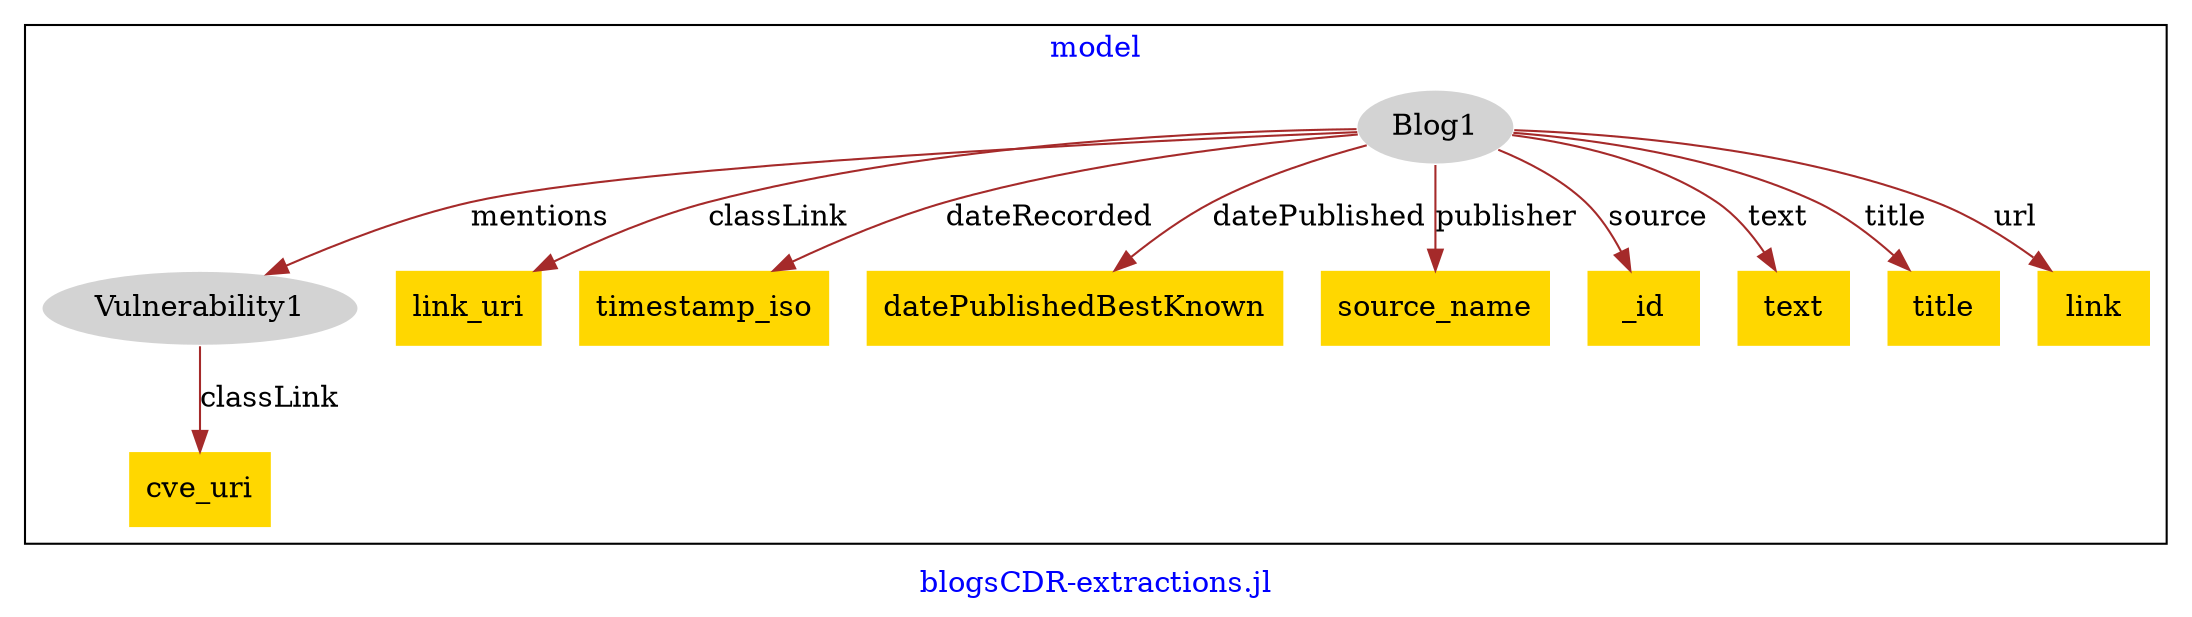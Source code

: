 digraph n0 {
fontcolor="blue"
remincross="true"
label="blogsCDR-extractions.jl"
subgraph cluster {
label="model"
n2[style="filled",color="white",fillcolor="lightgray",label="Vulnerability1"];
n3[shape="plaintext",style="filled",fillcolor="gold",label="cve_uri"];
n4[style="filled",color="white",fillcolor="lightgray",label="Blog1"];
n5[shape="plaintext",style="filled",fillcolor="gold",label="link_uri"];
n6[shape="plaintext",style="filled",fillcolor="gold",label="timestamp_iso"];
n7[shape="plaintext",style="filled",fillcolor="gold",label="datePublishedBestKnown"];
n8[shape="plaintext",style="filled",fillcolor="gold",label="source_name"];
n9[shape="plaintext",style="filled",fillcolor="gold",label="_id"];
n10[shape="plaintext",style="filled",fillcolor="gold",label="text"];
n11[shape="plaintext",style="filled",fillcolor="gold",label="title"];
n12[shape="plaintext",style="filled",fillcolor="gold",label="link"];
}
n2 -> n3[color="brown",fontcolor="black",label="classLink"]
n4 -> n5[color="brown",fontcolor="black",label="classLink"]
n4 -> n6[color="brown",fontcolor="black",label="dateRecorded"]
n4 -> n7[color="brown",fontcolor="black",label="datePublished"]
n4 -> n8[color="brown",fontcolor="black",label="publisher"]
n4 -> n9[color="brown",fontcolor="black",label="source"]
n4 -> n10[color="brown",fontcolor="black",label="text"]
n4 -> n11[color="brown",fontcolor="black",label="title"]
n4 -> n12[color="brown",fontcolor="black",label="url"]
n4 -> n2[color="brown",fontcolor="black",label="mentions"]
}
